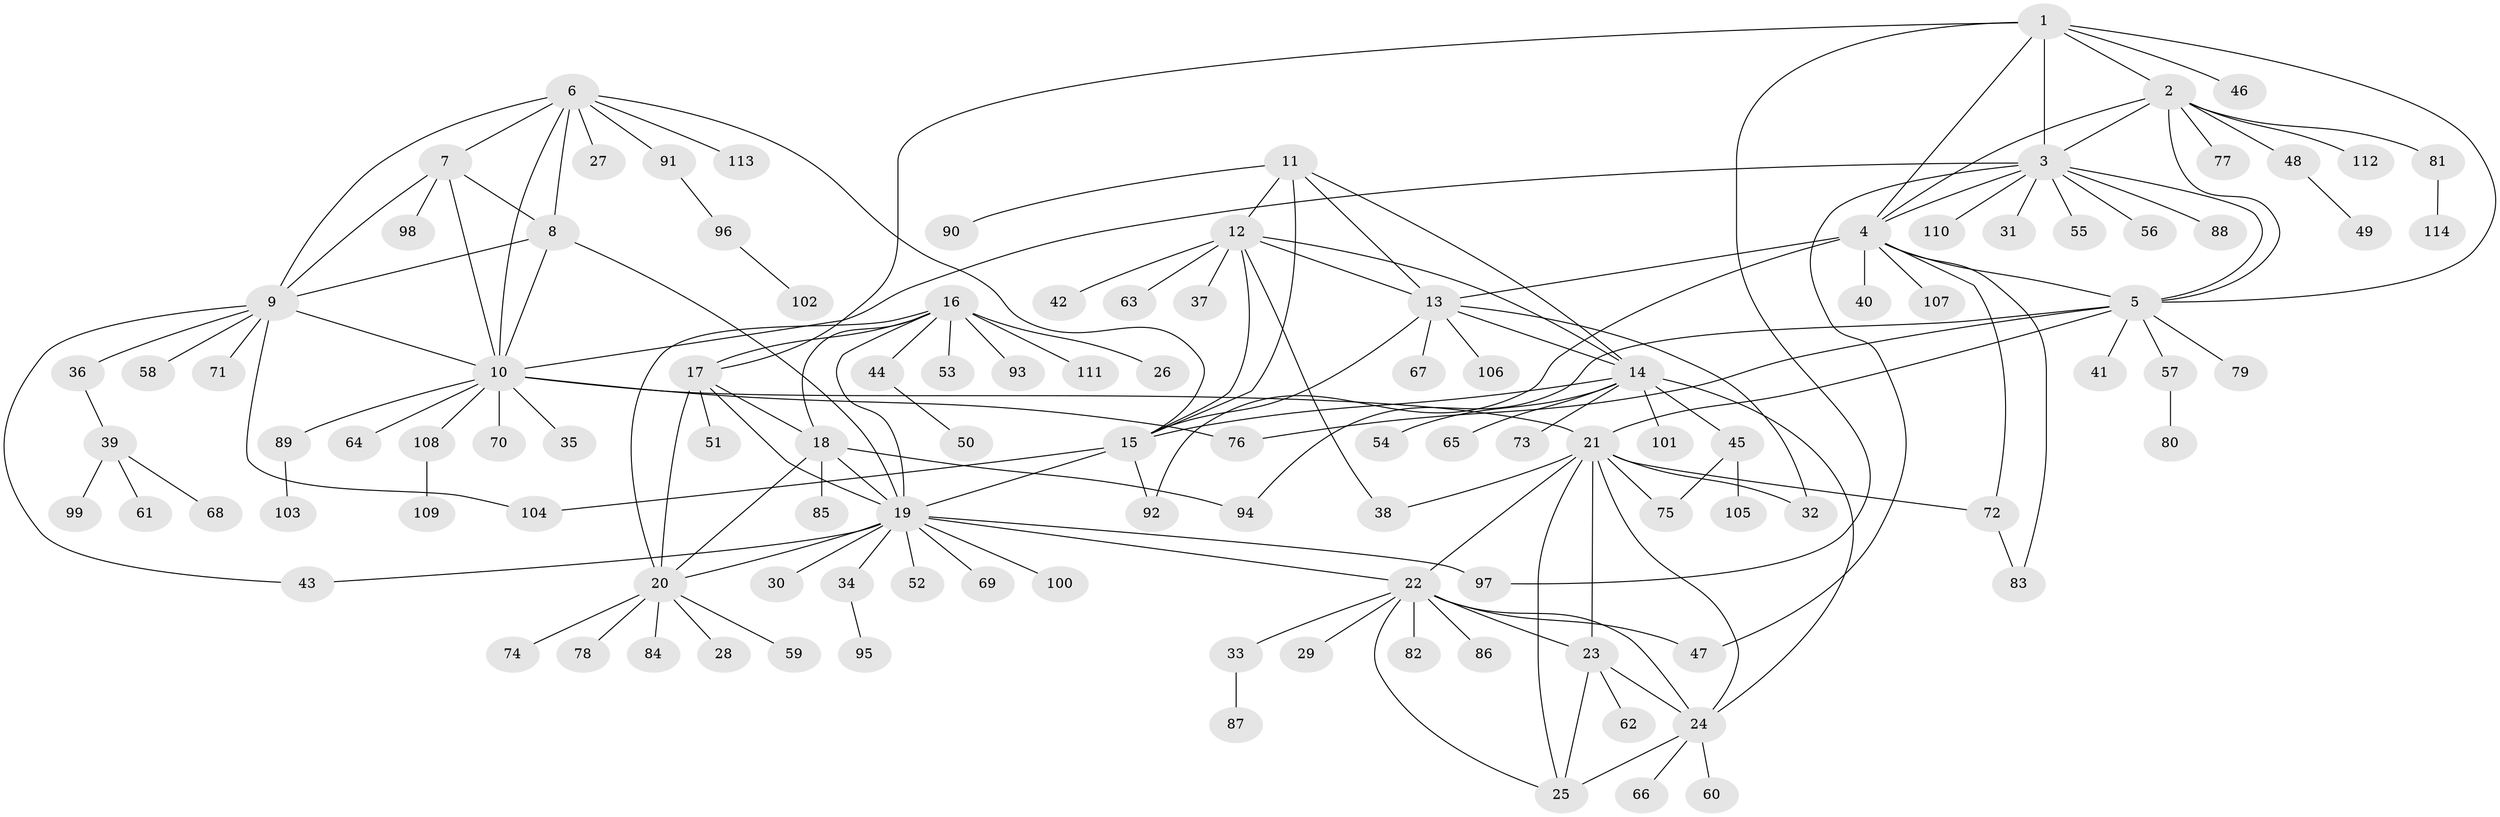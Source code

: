 // Generated by graph-tools (version 1.1) at 2025/50/03/09/25 03:50:41]
// undirected, 114 vertices, 161 edges
graph export_dot {
graph [start="1"]
  node [color=gray90,style=filled];
  1;
  2;
  3;
  4;
  5;
  6;
  7;
  8;
  9;
  10;
  11;
  12;
  13;
  14;
  15;
  16;
  17;
  18;
  19;
  20;
  21;
  22;
  23;
  24;
  25;
  26;
  27;
  28;
  29;
  30;
  31;
  32;
  33;
  34;
  35;
  36;
  37;
  38;
  39;
  40;
  41;
  42;
  43;
  44;
  45;
  46;
  47;
  48;
  49;
  50;
  51;
  52;
  53;
  54;
  55;
  56;
  57;
  58;
  59;
  60;
  61;
  62;
  63;
  64;
  65;
  66;
  67;
  68;
  69;
  70;
  71;
  72;
  73;
  74;
  75;
  76;
  77;
  78;
  79;
  80;
  81;
  82;
  83;
  84;
  85;
  86;
  87;
  88;
  89;
  90;
  91;
  92;
  93;
  94;
  95;
  96;
  97;
  98;
  99;
  100;
  101;
  102;
  103;
  104;
  105;
  106;
  107;
  108;
  109;
  110;
  111;
  112;
  113;
  114;
  1 -- 2;
  1 -- 3;
  1 -- 4;
  1 -- 5;
  1 -- 17;
  1 -- 46;
  1 -- 97;
  2 -- 3;
  2 -- 4;
  2 -- 5;
  2 -- 48;
  2 -- 77;
  2 -- 81;
  2 -- 112;
  3 -- 4;
  3 -- 5;
  3 -- 10;
  3 -- 31;
  3 -- 47;
  3 -- 55;
  3 -- 56;
  3 -- 88;
  3 -- 110;
  4 -- 5;
  4 -- 13;
  4 -- 40;
  4 -- 72;
  4 -- 83;
  4 -- 92;
  4 -- 107;
  5 -- 21;
  5 -- 41;
  5 -- 57;
  5 -- 76;
  5 -- 79;
  5 -- 94;
  6 -- 7;
  6 -- 8;
  6 -- 9;
  6 -- 10;
  6 -- 15;
  6 -- 27;
  6 -- 91;
  6 -- 113;
  7 -- 8;
  7 -- 9;
  7 -- 10;
  7 -- 98;
  8 -- 9;
  8 -- 10;
  8 -- 19;
  9 -- 10;
  9 -- 36;
  9 -- 43;
  9 -- 58;
  9 -- 71;
  9 -- 104;
  10 -- 21;
  10 -- 35;
  10 -- 64;
  10 -- 70;
  10 -- 76;
  10 -- 89;
  10 -- 108;
  11 -- 12;
  11 -- 13;
  11 -- 14;
  11 -- 15;
  11 -- 90;
  12 -- 13;
  12 -- 14;
  12 -- 15;
  12 -- 37;
  12 -- 38;
  12 -- 42;
  12 -- 63;
  13 -- 14;
  13 -- 15;
  13 -- 32;
  13 -- 67;
  13 -- 106;
  14 -- 15;
  14 -- 24;
  14 -- 45;
  14 -- 54;
  14 -- 65;
  14 -- 73;
  14 -- 101;
  15 -- 19;
  15 -- 92;
  15 -- 104;
  16 -- 17;
  16 -- 18;
  16 -- 19;
  16 -- 20;
  16 -- 26;
  16 -- 44;
  16 -- 53;
  16 -- 93;
  16 -- 111;
  17 -- 18;
  17 -- 19;
  17 -- 20;
  17 -- 51;
  18 -- 19;
  18 -- 20;
  18 -- 85;
  18 -- 94;
  19 -- 20;
  19 -- 22;
  19 -- 30;
  19 -- 34;
  19 -- 43;
  19 -- 52;
  19 -- 69;
  19 -- 97;
  19 -- 100;
  20 -- 28;
  20 -- 59;
  20 -- 74;
  20 -- 78;
  20 -- 84;
  21 -- 22;
  21 -- 23;
  21 -- 24;
  21 -- 25;
  21 -- 32;
  21 -- 38;
  21 -- 72;
  21 -- 75;
  22 -- 23;
  22 -- 24;
  22 -- 25;
  22 -- 29;
  22 -- 33;
  22 -- 47;
  22 -- 82;
  22 -- 86;
  23 -- 24;
  23 -- 25;
  23 -- 62;
  24 -- 25;
  24 -- 60;
  24 -- 66;
  33 -- 87;
  34 -- 95;
  36 -- 39;
  39 -- 61;
  39 -- 68;
  39 -- 99;
  44 -- 50;
  45 -- 75;
  45 -- 105;
  48 -- 49;
  57 -- 80;
  72 -- 83;
  81 -- 114;
  89 -- 103;
  91 -- 96;
  96 -- 102;
  108 -- 109;
}
